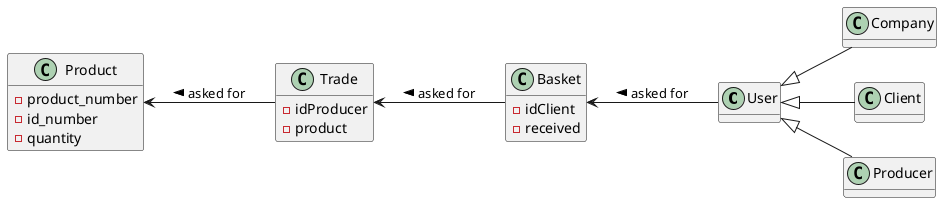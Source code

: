 @startuml
'https://plantuml.com/class-diagram

hide methods
left to right direction

User <|--  Company
User <|-- Client
User <|-- Producer

User -u-> Basket : > asked for
Basket -u-> Trade : > asked for
Trade -u-> Product : > asked for

class Product {
-product_number
-id_number
-quantity
}

class Trade {
-idProducer
-product
}

class Basket {
-idClient
-received
}

@enduml